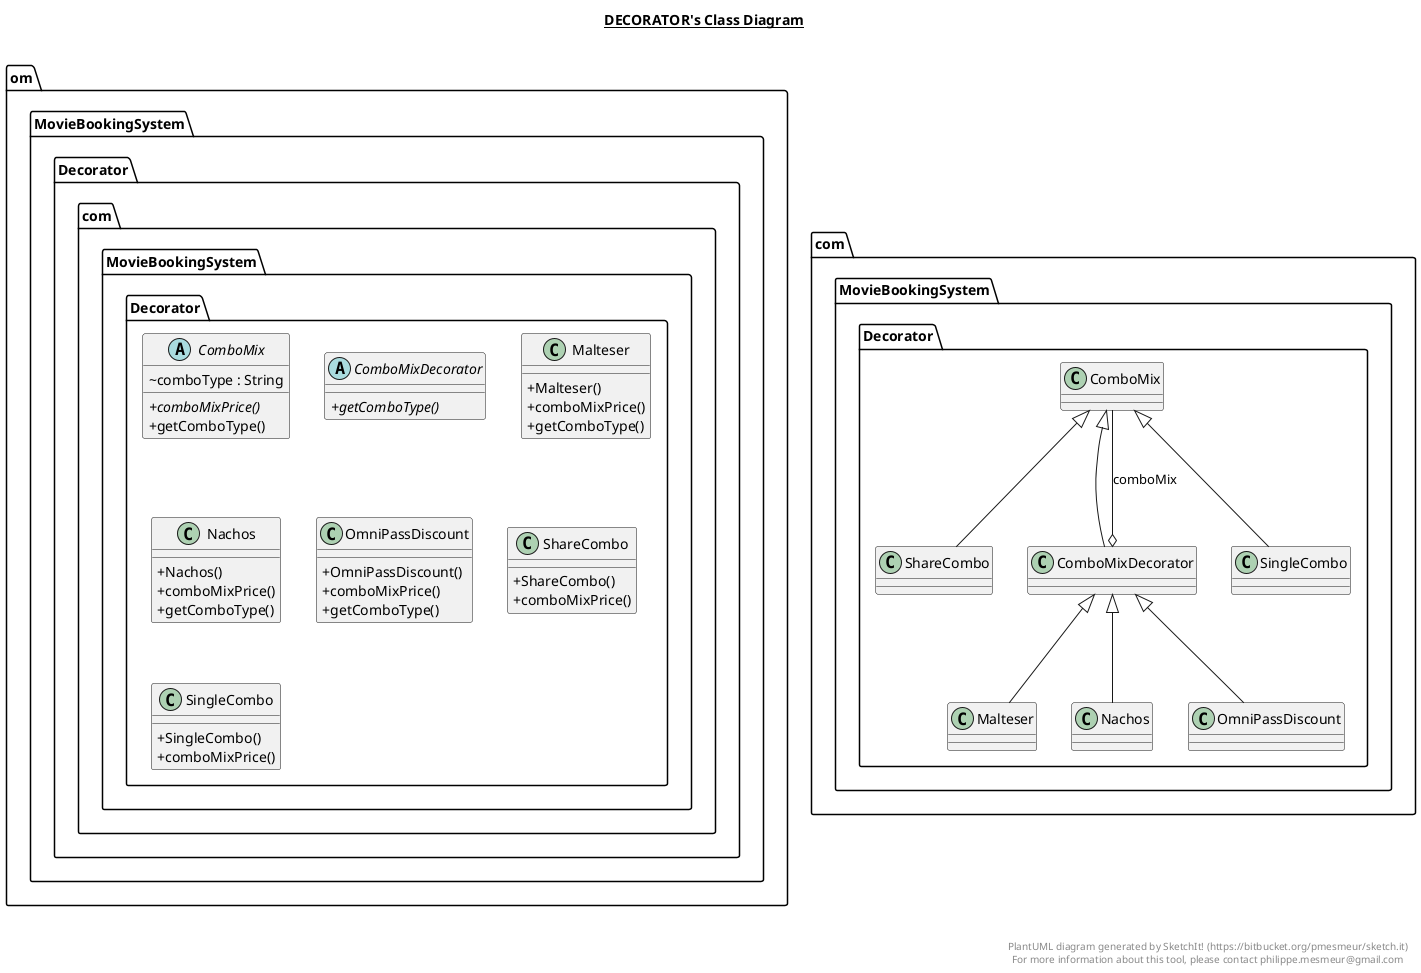 @startuml
skinparam classAttributeIconSize 0
title __DECORATOR's Class Diagram__\n

    namespace om.MovieBookingSystem.Decorator {
      abstract class com.MovieBookingSystem.Decorator.ComboMix {
          ~ comboType : String
          {abstract} + comboMixPrice()
          + getComboType()
      }
    }



    namespace om.MovieBookingSystem.Decorator {
      abstract class com.MovieBookingSystem.Decorator.ComboMixDecorator {
          {abstract} + getComboType()
      }
    }




  


    namespace om.MovieBookingSystem.Decorator {
      class com.MovieBookingSystem.Decorator.Malteser {
          + Malteser()
          + comboMixPrice()
          + getComboType()
      }
    }



    namespace om.MovieBookingSystem.Decorator {
      class com.MovieBookingSystem.Decorator.Nachos {
          + Nachos()
          + comboMixPrice()
          + getComboType()
      }
    }

  


    namespace om.MovieBookingSystem.Decorator {
      class com.MovieBookingSystem.Decorator.OmniPassDiscount {
          + OmniPassDiscount()
          + comboMixPrice()
          + getComboType()
      }
    }

  


    namespace om.MovieBookingSystem.Decorator {
      class com.MovieBookingSystem.Decorator.ShareCombo {
          + ShareCombo()
          + comboMixPrice()
      }
    }

  


    namespace om.MovieBookingSystem.Decorator {
      class com.MovieBookingSystem.Decorator.SingleCombo {
          + SingleCombo()
          + comboMixPrice()
      }
    }

  



  

  com.MovieBookingSystem.Decorator.ComboMixDecorator -up-|> com.MovieBookingSystem.Decorator.ComboMix
  com.MovieBookingSystem.Decorator.ComboMixDecorator o-- com.MovieBookingSystem.Decorator.ComboMix : comboMix
  com.MovieBookingSystem.Decorator.Malteser -up-|> com.MovieBookingSystem.Decorator.ComboMixDecorator
  com.MovieBookingSystem.Decorator.Nachos -up-|> com.MovieBookingSystem.Decorator.ComboMixDecorator
  com.MovieBookingSystem.Decorator.OmniPassDiscount -up-|> com.MovieBookingSystem.Decorator.ComboMixDecorator
  com.MovieBookingSystem.Decorator.ShareCombo -up-|> com.MovieBookingSystem.Decorator.ComboMix
  com.MovieBookingSystem.Decorator.SingleCombo -up-|> com.MovieBookingSystem.Decorator.ComboMix


right footer


PlantUML diagram generated by SketchIt! (https://bitbucket.org/pmesmeur/sketch.it)
For more information about this tool, please contact philippe.mesmeur@gmail.com
endfooter

@enduml
